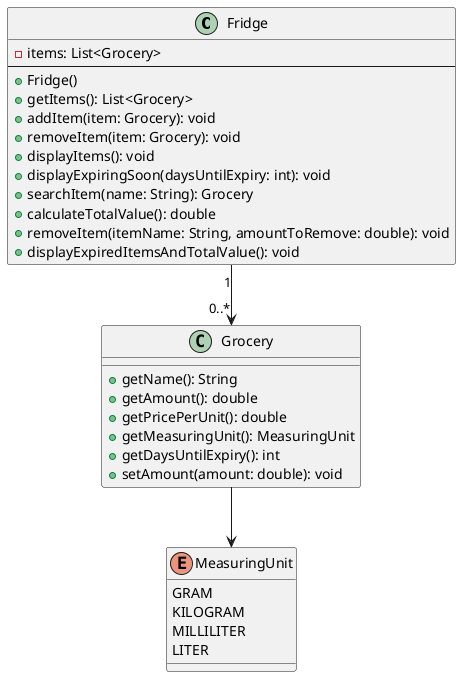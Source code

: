 @startuml

class Fridge {
  - items: List<Grocery>
  ---
  + Fridge()
  + getItems(): List<Grocery>
  + addItem(item: Grocery): void
  + removeItem(item: Grocery): void
  + displayItems(): void
  + displayExpiringSoon(daysUntilExpiry: int): void
  + searchItem(name: String): Grocery
  + calculateTotalValue(): double
  + removeItem(itemName: String, amountToRemove: double): void
  + displayExpiredItemsAndTotalValue(): void
}

class Grocery {
  + getName(): String
  + getAmount(): double
  + getPricePerUnit(): double
  + getMeasuringUnit(): MeasuringUnit
  + getDaysUntilExpiry(): int
  + setAmount(amount: double): void
}

enum MeasuringUnit {
  GRAM
  KILOGRAM
  MILLILITER
  LITER
}

Fridge "1" --> "0..*" Grocery
Grocery --> MeasuringUnit

@enduml
